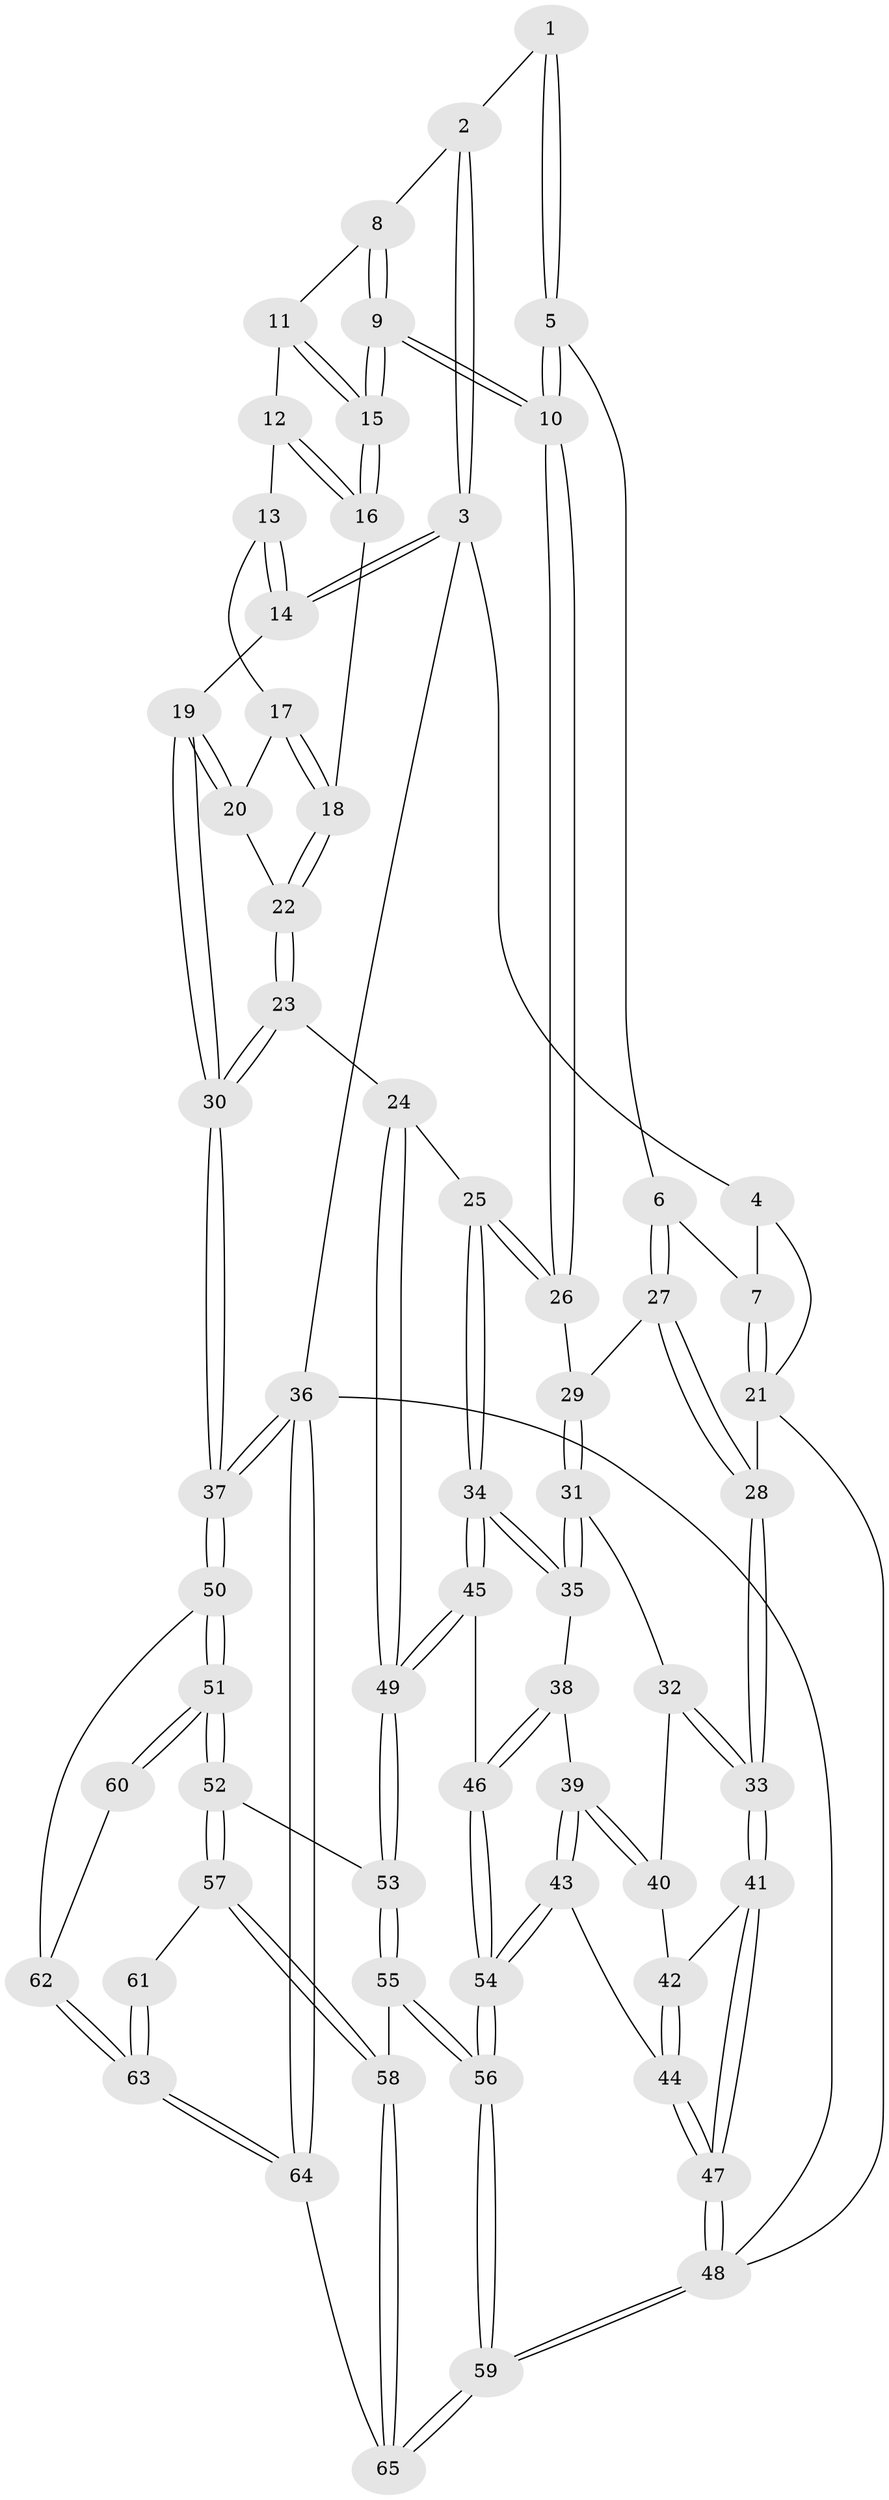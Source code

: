 // coarse degree distribution, {3: 0.08888888888888889, 5: 0.3111111111111111, 6: 0.13333333333333333, 4: 0.4222222222222222, 8: 0.022222222222222223, 2: 0.022222222222222223}
// Generated by graph-tools (version 1.1) at 2025/24/03/03/25 07:24:35]
// undirected, 65 vertices, 159 edges
graph export_dot {
graph [start="1"]
  node [color=gray90,style=filled];
  1 [pos="+0.6286113910469993+0"];
  2 [pos="+0.7702654647645482+0"];
  3 [pos="+1+0"];
  4 [pos="+0.19118382185967187+0"];
  5 [pos="+0.5829657405031492+0"];
  6 [pos="+0.31830577713106606+0.1739502768071949"];
  7 [pos="+0.25174737749972564+0.1200585423511158"];
  8 [pos="+0.7781663695054191+0"];
  9 [pos="+0.6204944191962253+0.26123232207047015"];
  10 [pos="+0.5962711020737885+0.2702631201270448"];
  11 [pos="+0.8158043012909025+0.014249795228007678"];
  12 [pos="+0.8936572434329513+0.10489211320116558"];
  13 [pos="+0.9194238607855971+0.12768322255907555"];
  14 [pos="+1+0.0357058250285652"];
  15 [pos="+0.69009858247039+0.23765223947980021"];
  16 [pos="+0.7477761938145085+0.24924192282593605"];
  17 [pos="+0.9124240280346064+0.1969510751429942"];
  18 [pos="+0.7763338608606871+0.2588123609650578"];
  19 [pos="+1+0.25320885564091206"];
  20 [pos="+0.9509590487607208+0.26803337778582087"];
  21 [pos="+0+0.3228967491824793"];
  22 [pos="+0.8905615562174615+0.38092998239140435"];
  23 [pos="+0.9035105776142593+0.5218161326248139"];
  24 [pos="+0.8987545201957373+0.5225776501943842"];
  25 [pos="+0.5600774434114588+0.34410334072431237"];
  26 [pos="+0.5478683057976208+0.3226131738022464"];
  27 [pos="+0.411030595101845+0.30390271758290843"];
  28 [pos="+0+0.431573446572375"];
  29 [pos="+0.41750548907952933+0.310161220744408"];
  30 [pos="+1+0.6439300229462913"];
  31 [pos="+0.33640516122351133+0.45943958492383413"];
  32 [pos="+0.2612258306518681+0.5037292648132852"];
  33 [pos="+0+0.4327070787567624"];
  34 [pos="+0.5798366930910748+0.6065602860643771"];
  35 [pos="+0.38673841228661165+0.5579155668678396"];
  36 [pos="+1+1"];
  37 [pos="+1+0.7641592812923182"];
  38 [pos="+0.3794614749852905+0.6385884942573056"];
  39 [pos="+0.29790682849446576+0.7104989606476702"];
  40 [pos="+0.24637150288353896+0.6032572307025759"];
  41 [pos="+0+0.4422166070200274"];
  42 [pos="+0.13982922556580568+0.6338548973046111"];
  43 [pos="+0.28396932023950155+0.808178954514081"];
  44 [pos="+0.14313806115764446+0.6861576835947715"];
  45 [pos="+0.613653821392205+0.6969518821932604"];
  46 [pos="+0.5912677257808533+0.7104974145346179"];
  47 [pos="+0+0.9147916092601739"];
  48 [pos="+0+1"];
  49 [pos="+0.6442857939368619+0.7036959382608668"];
  50 [pos="+1+0.806428235719554"];
  51 [pos="+1+0.806517818368606"];
  52 [pos="+0.7064662805598027+0.7749227245453243"];
  53 [pos="+0.6902966161930092+0.7650514493851353"];
  54 [pos="+0.31323695468635393+0.9908296754481526"];
  55 [pos="+0.6562355490702835+0.9355524675732826"];
  56 [pos="+0.3111486263674174+0.9974128644778805"];
  57 [pos="+0.7922100934946084+0.9173104527613677"];
  58 [pos="+0.7218894506802483+1"];
  59 [pos="+0.19905162317083752+1"];
  60 [pos="+0.8193856216897293+0.9156826862776706"];
  61 [pos="+0.8011063002240907+0.9177923447248596"];
  62 [pos="+0.8719504538869612+0.9924602846728623"];
  63 [pos="+0.8566959154606281+1"];
  64 [pos="+0.8349067065914725+1"];
  65 [pos="+0.7287753402430757+1"];
  1 -- 2;
  1 -- 5;
  1 -- 5;
  2 -- 3;
  2 -- 3;
  2 -- 8;
  3 -- 4;
  3 -- 14;
  3 -- 14;
  3 -- 36;
  4 -- 7;
  4 -- 21;
  5 -- 6;
  5 -- 10;
  5 -- 10;
  6 -- 7;
  6 -- 27;
  6 -- 27;
  7 -- 21;
  7 -- 21;
  8 -- 9;
  8 -- 9;
  8 -- 11;
  9 -- 10;
  9 -- 10;
  9 -- 15;
  9 -- 15;
  10 -- 26;
  10 -- 26;
  11 -- 12;
  11 -- 15;
  11 -- 15;
  12 -- 13;
  12 -- 16;
  12 -- 16;
  13 -- 14;
  13 -- 14;
  13 -- 17;
  14 -- 19;
  15 -- 16;
  15 -- 16;
  16 -- 18;
  17 -- 18;
  17 -- 18;
  17 -- 20;
  18 -- 22;
  18 -- 22;
  19 -- 20;
  19 -- 20;
  19 -- 30;
  19 -- 30;
  20 -- 22;
  21 -- 28;
  21 -- 48;
  22 -- 23;
  22 -- 23;
  23 -- 24;
  23 -- 30;
  23 -- 30;
  24 -- 25;
  24 -- 49;
  24 -- 49;
  25 -- 26;
  25 -- 26;
  25 -- 34;
  25 -- 34;
  26 -- 29;
  27 -- 28;
  27 -- 28;
  27 -- 29;
  28 -- 33;
  28 -- 33;
  29 -- 31;
  29 -- 31;
  30 -- 37;
  30 -- 37;
  31 -- 32;
  31 -- 35;
  31 -- 35;
  32 -- 33;
  32 -- 33;
  32 -- 40;
  33 -- 41;
  33 -- 41;
  34 -- 35;
  34 -- 35;
  34 -- 45;
  34 -- 45;
  35 -- 38;
  36 -- 37;
  36 -- 37;
  36 -- 64;
  36 -- 64;
  36 -- 48;
  37 -- 50;
  37 -- 50;
  38 -- 39;
  38 -- 46;
  38 -- 46;
  39 -- 40;
  39 -- 40;
  39 -- 43;
  39 -- 43;
  40 -- 42;
  41 -- 42;
  41 -- 47;
  41 -- 47;
  42 -- 44;
  42 -- 44;
  43 -- 44;
  43 -- 54;
  43 -- 54;
  44 -- 47;
  44 -- 47;
  45 -- 46;
  45 -- 49;
  45 -- 49;
  46 -- 54;
  46 -- 54;
  47 -- 48;
  47 -- 48;
  48 -- 59;
  48 -- 59;
  49 -- 53;
  49 -- 53;
  50 -- 51;
  50 -- 51;
  50 -- 62;
  51 -- 52;
  51 -- 52;
  51 -- 60;
  51 -- 60;
  52 -- 53;
  52 -- 57;
  52 -- 57;
  53 -- 55;
  53 -- 55;
  54 -- 56;
  54 -- 56;
  55 -- 56;
  55 -- 56;
  55 -- 58;
  56 -- 59;
  56 -- 59;
  57 -- 58;
  57 -- 58;
  57 -- 61;
  58 -- 65;
  58 -- 65;
  59 -- 65;
  59 -- 65;
  60 -- 62;
  61 -- 63;
  61 -- 63;
  62 -- 63;
  62 -- 63;
  63 -- 64;
  63 -- 64;
  64 -- 65;
}
